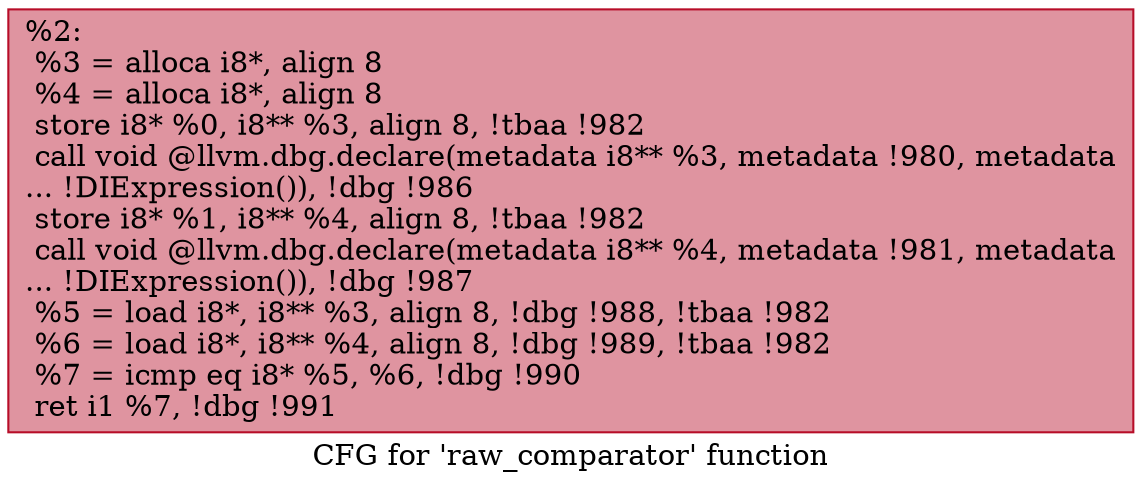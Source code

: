 digraph "CFG for 'raw_comparator' function" {
	label="CFG for 'raw_comparator' function";

	Node0x24b3bb0 [shape=record,color="#b70d28ff", style=filled, fillcolor="#b70d2870",label="{%2:\l  %3 = alloca i8*, align 8\l  %4 = alloca i8*, align 8\l  store i8* %0, i8** %3, align 8, !tbaa !982\l  call void @llvm.dbg.declare(metadata i8** %3, metadata !980, metadata\l... !DIExpression()), !dbg !986\l  store i8* %1, i8** %4, align 8, !tbaa !982\l  call void @llvm.dbg.declare(metadata i8** %4, metadata !981, metadata\l... !DIExpression()), !dbg !987\l  %5 = load i8*, i8** %3, align 8, !dbg !988, !tbaa !982\l  %6 = load i8*, i8** %4, align 8, !dbg !989, !tbaa !982\l  %7 = icmp eq i8* %5, %6, !dbg !990\l  ret i1 %7, !dbg !991\l}"];
}
